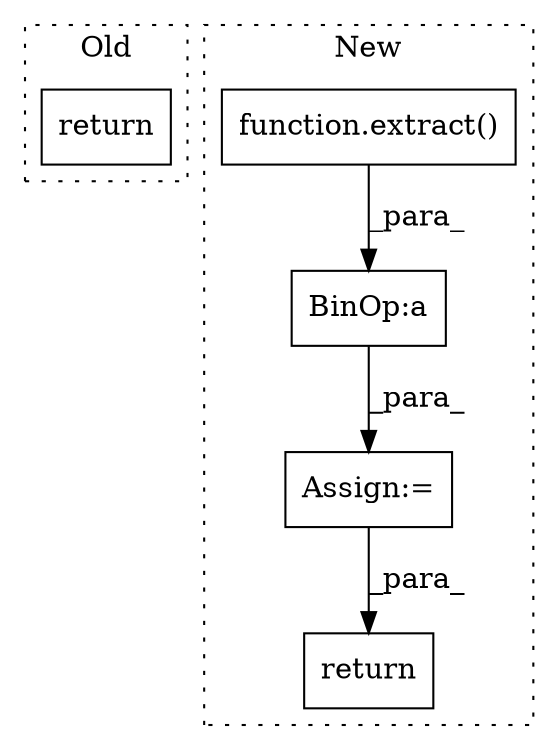 digraph G {
subgraph cluster0 {
1 [label="return" a="93" s="7516" l="7" shape="box"];
label = "Old";
style="dotted";
}
subgraph cluster1 {
2 [label="function.extract()" a="75" s="7761,7800" l="8,1" shape="box"];
3 [label="BinOp:a" a="82" s="7827" l="3" shape="box"];
4 [label="Assign:=" a="68" s="7817" l="3" shape="box"];
5 [label="return" a="93" s="7859" l="7" shape="box"];
label = "New";
style="dotted";
}
2 -> 3 [label="_para_"];
3 -> 4 [label="_para_"];
4 -> 5 [label="_para_"];
}